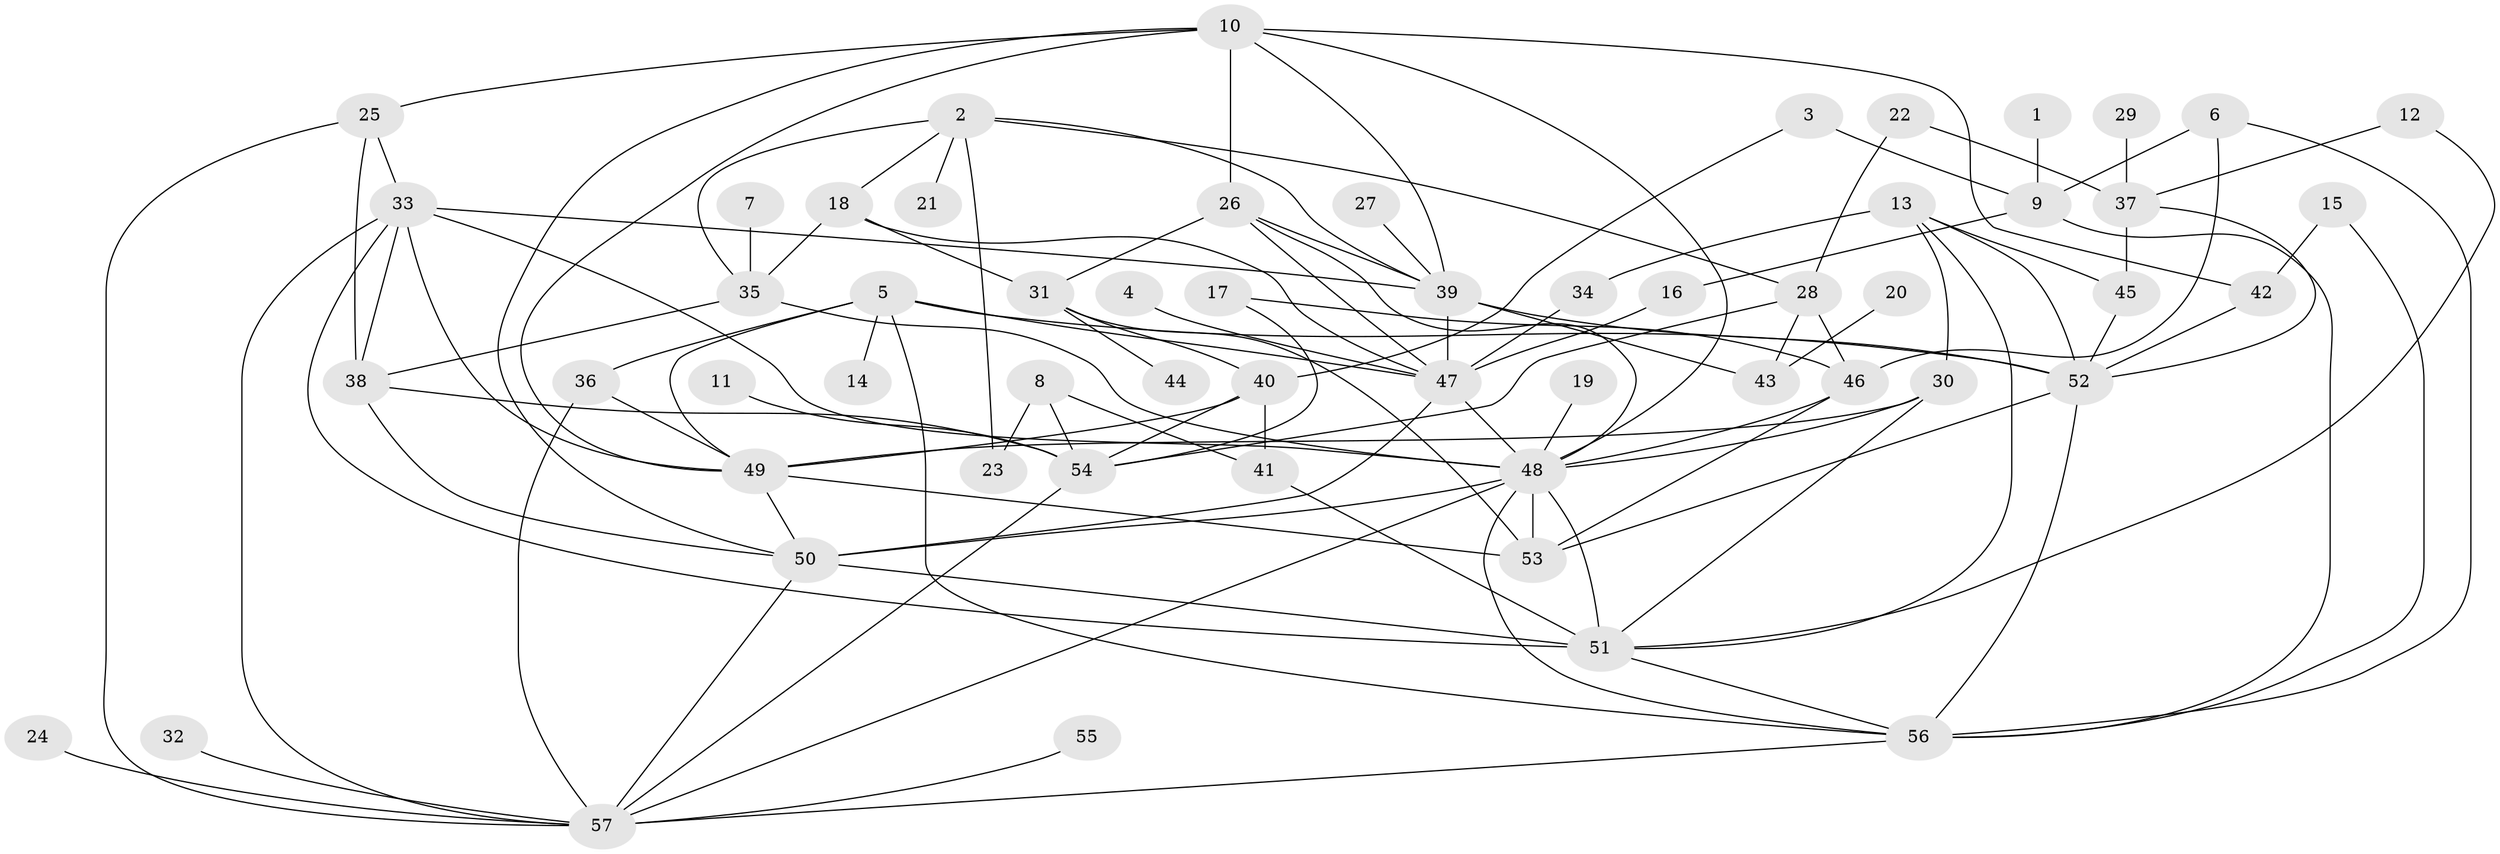 // original degree distribution, {1: 0.19298245614035087, 2: 0.23684210526315788, 7: 0.017543859649122806, 3: 0.18421052631578946, 4: 0.17543859649122806, 6: 0.11403508771929824, 5: 0.07894736842105263}
// Generated by graph-tools (version 1.1) at 2025/25/03/09/25 03:25:15]
// undirected, 57 vertices, 115 edges
graph export_dot {
graph [start="1"]
  node [color=gray90,style=filled];
  1;
  2;
  3;
  4;
  5;
  6;
  7;
  8;
  9;
  10;
  11;
  12;
  13;
  14;
  15;
  16;
  17;
  18;
  19;
  20;
  21;
  22;
  23;
  24;
  25;
  26;
  27;
  28;
  29;
  30;
  31;
  32;
  33;
  34;
  35;
  36;
  37;
  38;
  39;
  40;
  41;
  42;
  43;
  44;
  45;
  46;
  47;
  48;
  49;
  50;
  51;
  52;
  53;
  54;
  55;
  56;
  57;
  1 -- 9 [weight=1.0];
  2 -- 18 [weight=1.0];
  2 -- 21 [weight=1.0];
  2 -- 23 [weight=1.0];
  2 -- 28 [weight=1.0];
  2 -- 35 [weight=1.0];
  2 -- 39 [weight=1.0];
  3 -- 9 [weight=1.0];
  3 -- 40 [weight=1.0];
  4 -- 47 [weight=1.0];
  5 -- 14 [weight=1.0];
  5 -- 36 [weight=1.0];
  5 -- 47 [weight=1.0];
  5 -- 49 [weight=1.0];
  5 -- 52 [weight=1.0];
  5 -- 56 [weight=1.0];
  6 -- 9 [weight=1.0];
  6 -- 46 [weight=1.0];
  6 -- 56 [weight=1.0];
  7 -- 35 [weight=1.0];
  8 -- 23 [weight=1.0];
  8 -- 41 [weight=1.0];
  8 -- 54 [weight=2.0];
  9 -- 16 [weight=1.0];
  9 -- 56 [weight=1.0];
  10 -- 25 [weight=1.0];
  10 -- 26 [weight=1.0];
  10 -- 39 [weight=1.0];
  10 -- 42 [weight=1.0];
  10 -- 48 [weight=1.0];
  10 -- 49 [weight=1.0];
  10 -- 50 [weight=1.0];
  11 -- 54 [weight=1.0];
  12 -- 37 [weight=1.0];
  12 -- 51 [weight=1.0];
  13 -- 30 [weight=1.0];
  13 -- 34 [weight=1.0];
  13 -- 45 [weight=1.0];
  13 -- 51 [weight=1.0];
  13 -- 52 [weight=1.0];
  15 -- 42 [weight=1.0];
  15 -- 56 [weight=1.0];
  16 -- 47 [weight=1.0];
  17 -- 46 [weight=1.0];
  17 -- 54 [weight=1.0];
  18 -- 31 [weight=1.0];
  18 -- 35 [weight=1.0];
  18 -- 47 [weight=1.0];
  19 -- 48 [weight=1.0];
  20 -- 43 [weight=1.0];
  22 -- 28 [weight=1.0];
  22 -- 37 [weight=1.0];
  24 -- 57 [weight=1.0];
  25 -- 33 [weight=1.0];
  25 -- 38 [weight=1.0];
  25 -- 57 [weight=1.0];
  26 -- 31 [weight=1.0];
  26 -- 39 [weight=1.0];
  26 -- 47 [weight=1.0];
  26 -- 48 [weight=1.0];
  27 -- 39 [weight=1.0];
  28 -- 43 [weight=1.0];
  28 -- 46 [weight=1.0];
  28 -- 54 [weight=1.0];
  29 -- 37 [weight=1.0];
  30 -- 48 [weight=1.0];
  30 -- 49 [weight=1.0];
  30 -- 51 [weight=1.0];
  31 -- 40 [weight=1.0];
  31 -- 44 [weight=1.0];
  31 -- 53 [weight=1.0];
  32 -- 57 [weight=1.0];
  33 -- 38 [weight=1.0];
  33 -- 39 [weight=1.0];
  33 -- 48 [weight=1.0];
  33 -- 49 [weight=1.0];
  33 -- 51 [weight=1.0];
  33 -- 57 [weight=2.0];
  34 -- 47 [weight=1.0];
  35 -- 38 [weight=1.0];
  35 -- 48 [weight=1.0];
  36 -- 49 [weight=1.0];
  36 -- 57 [weight=1.0];
  37 -- 45 [weight=1.0];
  37 -- 52 [weight=1.0];
  38 -- 50 [weight=1.0];
  38 -- 54 [weight=1.0];
  39 -- 43 [weight=1.0];
  39 -- 47 [weight=1.0];
  39 -- 52 [weight=2.0];
  40 -- 41 [weight=1.0];
  40 -- 49 [weight=1.0];
  40 -- 54 [weight=1.0];
  41 -- 51 [weight=1.0];
  42 -- 52 [weight=1.0];
  45 -- 52 [weight=1.0];
  46 -- 48 [weight=1.0];
  46 -- 53 [weight=1.0];
  47 -- 48 [weight=1.0];
  47 -- 50 [weight=1.0];
  48 -- 50 [weight=1.0];
  48 -- 51 [weight=2.0];
  48 -- 53 [weight=1.0];
  48 -- 56 [weight=1.0];
  48 -- 57 [weight=2.0];
  49 -- 50 [weight=1.0];
  49 -- 53 [weight=1.0];
  50 -- 51 [weight=2.0];
  50 -- 57 [weight=1.0];
  51 -- 56 [weight=1.0];
  52 -- 53 [weight=1.0];
  52 -- 56 [weight=1.0];
  54 -- 57 [weight=1.0];
  55 -- 57 [weight=1.0];
  56 -- 57 [weight=1.0];
}
